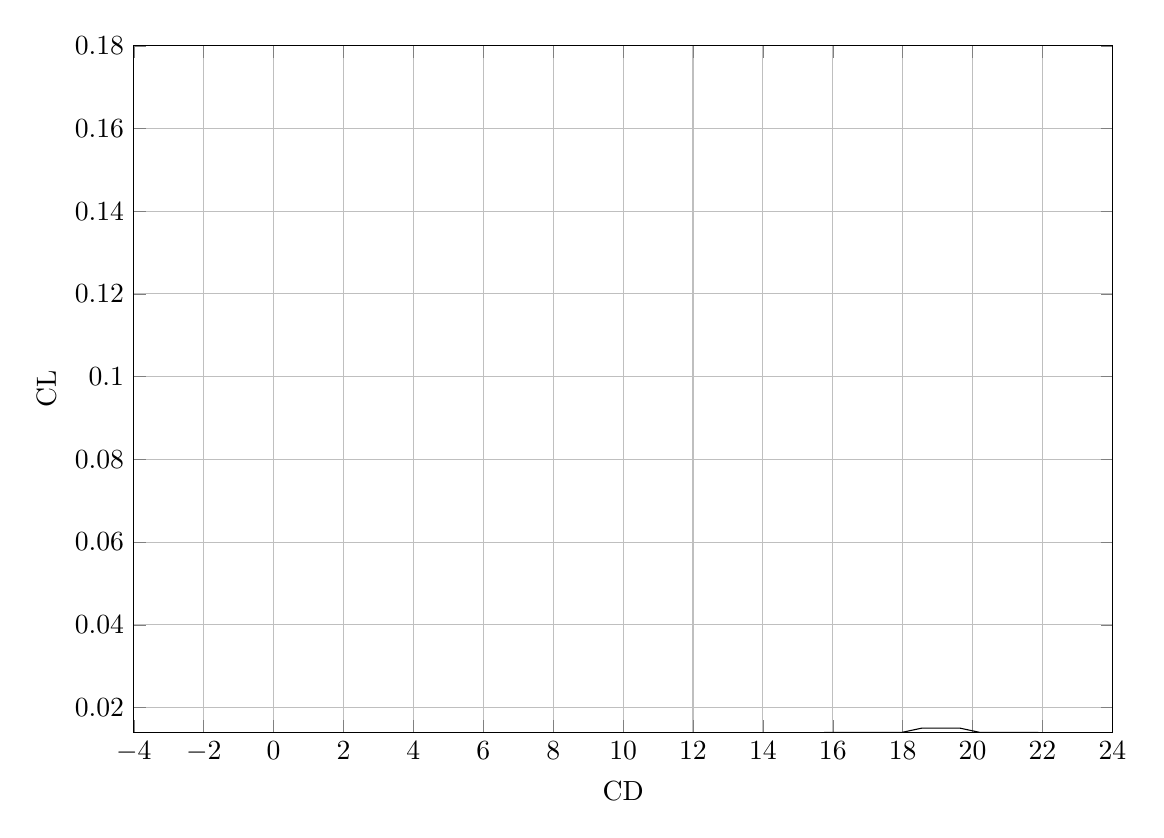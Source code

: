 %Induced Drag coefficient vs Alpha Wing for WING 
\begin{tikzpicture}


\begin{axis}[
width=14.01cm,
height=10.3cm,
scaled ticks=false, tick label style={/pgf/number format/fixed},
xmin=-4,
xmax=24,
xlabel={CD},
xmajorgrids,
ymin=0.014,
ymax=0.18,
ylabel={CL},
ymajorgrids,
]


\addplot [
color=black,
solid
]
table[row sep=crcr]{
-3.5	0.007\\
-2.949	0.007\\
-2.398	0.007\\
-1.847	0.007\\
-1.296	0.007\\
-0.745	0.007\\
-0.194	0.007\\
0.357	0.007\\
0.908	0.007\\
1.459	0.007\\
2.01	0.007\\
2.561	0.007\\
3.112	0.007\\
3.663	0.007\\
4.214	0.007\\
4.765	0.007\\
5.316	0.007\\
5.867	0.007\\
6.418	0.008\\
6.969	0.008\\
7.52	0.008\\
8.071	0.008\\
8.622	0.009\\
9.173	0.009\\
9.724	0.009\\
10.276	0.01\\
10.827	0.01\\
11.378	0.011\\
11.929	0.011\\
12.48	0.011\\
13.031	0.012\\
13.582	0.012\\
14.133	0.013\\
14.684	0.013\\
15.235	0.013\\
15.786	0.014\\
16.337	0.014\\
16.888	0.014\\
17.439	0.014\\
17.99	0.014\\
18.541	0.015\\
19.092	0.015\\
19.643	0.015\\
20.194	0.014\\
20.745	0.014\\
21.296	0.014\\
21.847	0.014\\
22.398	0.013\\
22.949	0.013\\
23.5	0.013\\
};
\end{axis}
\end{tikzpicture}%
